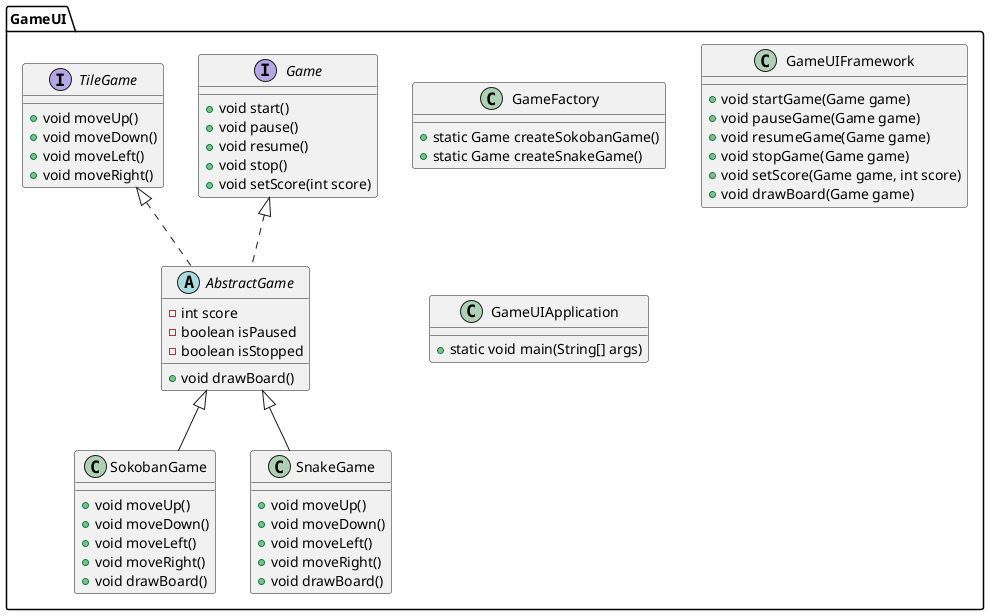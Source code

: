 @startuml
package GameUI {
    interface Game {
        +void start()
        +void pause()
        +void resume()
        +void stop()
        +void setScore(int score)
    }
    interface TileGame {
        +void moveUp()
        +void moveDown()
        +void moveLeft()
        +void moveRight()
    }
    abstract class AbstractGame implements Game, TileGame {
        -int score
        -boolean isPaused
        -boolean isStopped
        +void drawBoard()
    }
    class SokobanGame extends AbstractGame {
        +void moveUp()
        +void moveDown()
        +void moveLeft()
        +void moveRight()
        +void drawBoard()
    }
    class SnakeGame extends AbstractGame {
        +void moveUp()
        +void moveDown()
        +void moveLeft()
        +void moveRight()
        +void drawBoard()
    }
    class GameFactory {
        +static Game createSokobanGame()
        +static Game createSnakeGame()
    }
    class GameUIFramework {
        +void startGame(Game game)
        +void pauseGame(Game game)
        +void resumeGame(Game game)
        +void stopGame(Game game)
        +void setScore(Game game, int score)
        +void drawBoard(Game game)
    }
    class GameUIApplication {
        +static void main(String[] args)
    }
}
@enduml
